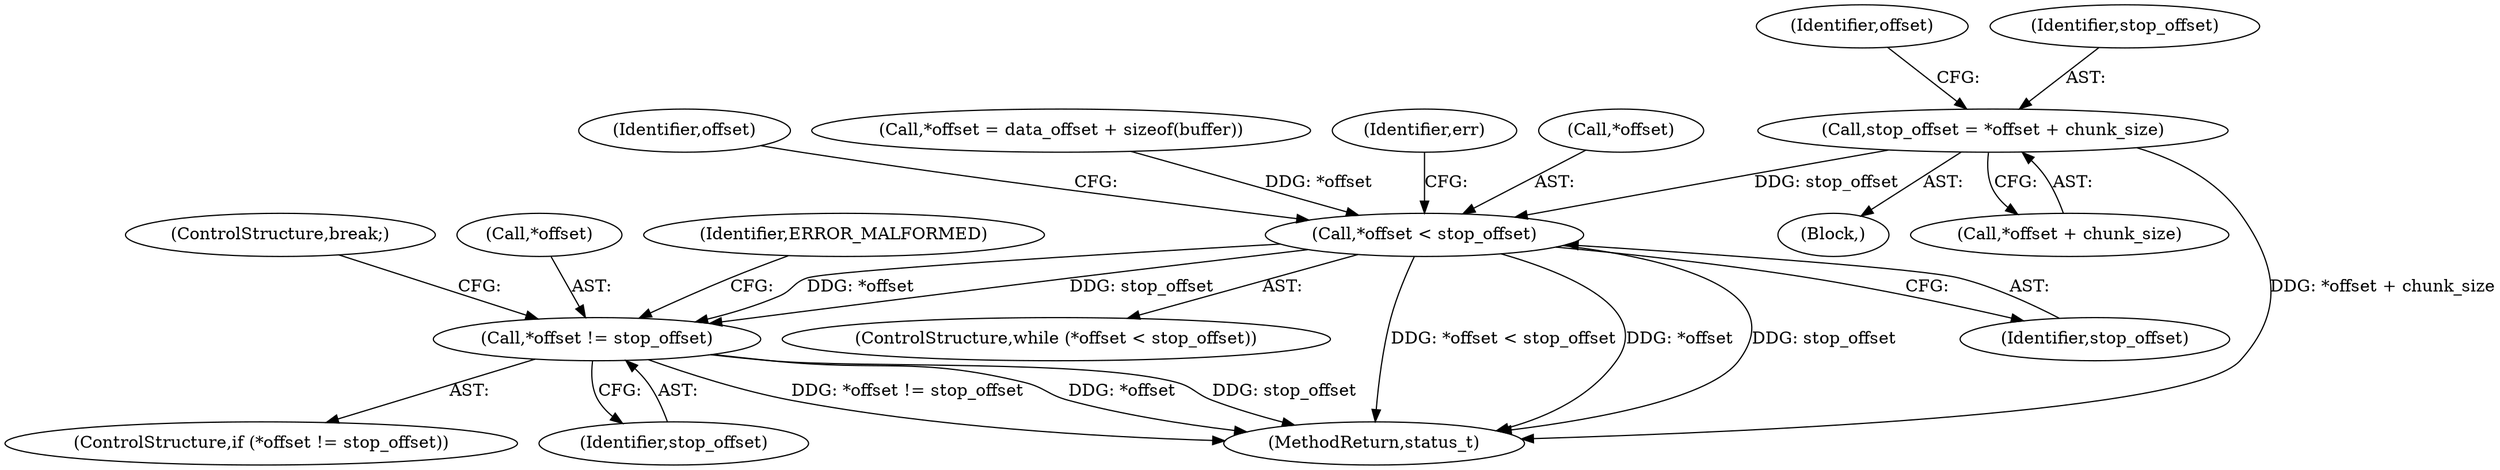 digraph "0_Android_463a6f807e187828442949d1924e143cf07778c6@integer" {
"1001716" [label="(Call,stop_offset = *offset + chunk_size)"];
"1001730" [label="(Call,*offset < stop_offset)"];
"1001751" [label="(Call,*offset != stop_offset)"];
"1001625" [label="(Block,)"];
"1001753" [label="(Identifier,offset)"];
"1001758" [label="(ControlStructure,break;)"];
"1001722" [label="(Call,*offset = data_offset + sizeof(buffer))"];
"1001730" [label="(Call,*offset < stop_offset)"];
"1001750" [label="(ControlStructure,if (*offset != stop_offset))"];
"1001729" [label="(ControlStructure,while (*offset < stop_offset))"];
"1001724" [label="(Identifier,offset)"];
"1001752" [label="(Call,*offset)"];
"1001754" [label="(Identifier,stop_offset)"];
"1001717" [label="(Identifier,stop_offset)"];
"1001718" [label="(Call,*offset + chunk_size)"];
"1002918" [label="(MethodReturn,status_t)"];
"1001737" [label="(Identifier,err)"];
"1001757" [label="(Identifier,ERROR_MALFORMED)"];
"1001731" [label="(Call,*offset)"];
"1001716" [label="(Call,stop_offset = *offset + chunk_size)"];
"1001733" [label="(Identifier,stop_offset)"];
"1001751" [label="(Call,*offset != stop_offset)"];
"1001716" -> "1001625"  [label="AST: "];
"1001716" -> "1001718"  [label="CFG: "];
"1001717" -> "1001716"  [label="AST: "];
"1001718" -> "1001716"  [label="AST: "];
"1001724" -> "1001716"  [label="CFG: "];
"1001716" -> "1002918"  [label="DDG: *offset + chunk_size"];
"1001716" -> "1001730"  [label="DDG: stop_offset"];
"1001730" -> "1001729"  [label="AST: "];
"1001730" -> "1001733"  [label="CFG: "];
"1001731" -> "1001730"  [label="AST: "];
"1001733" -> "1001730"  [label="AST: "];
"1001737" -> "1001730"  [label="CFG: "];
"1001753" -> "1001730"  [label="CFG: "];
"1001730" -> "1002918"  [label="DDG: *offset < stop_offset"];
"1001730" -> "1002918"  [label="DDG: *offset"];
"1001730" -> "1002918"  [label="DDG: stop_offset"];
"1001722" -> "1001730"  [label="DDG: *offset"];
"1001730" -> "1001751"  [label="DDG: *offset"];
"1001730" -> "1001751"  [label="DDG: stop_offset"];
"1001751" -> "1001750"  [label="AST: "];
"1001751" -> "1001754"  [label="CFG: "];
"1001752" -> "1001751"  [label="AST: "];
"1001754" -> "1001751"  [label="AST: "];
"1001757" -> "1001751"  [label="CFG: "];
"1001758" -> "1001751"  [label="CFG: "];
"1001751" -> "1002918"  [label="DDG: *offset != stop_offset"];
"1001751" -> "1002918"  [label="DDG: *offset"];
"1001751" -> "1002918"  [label="DDG: stop_offset"];
}
